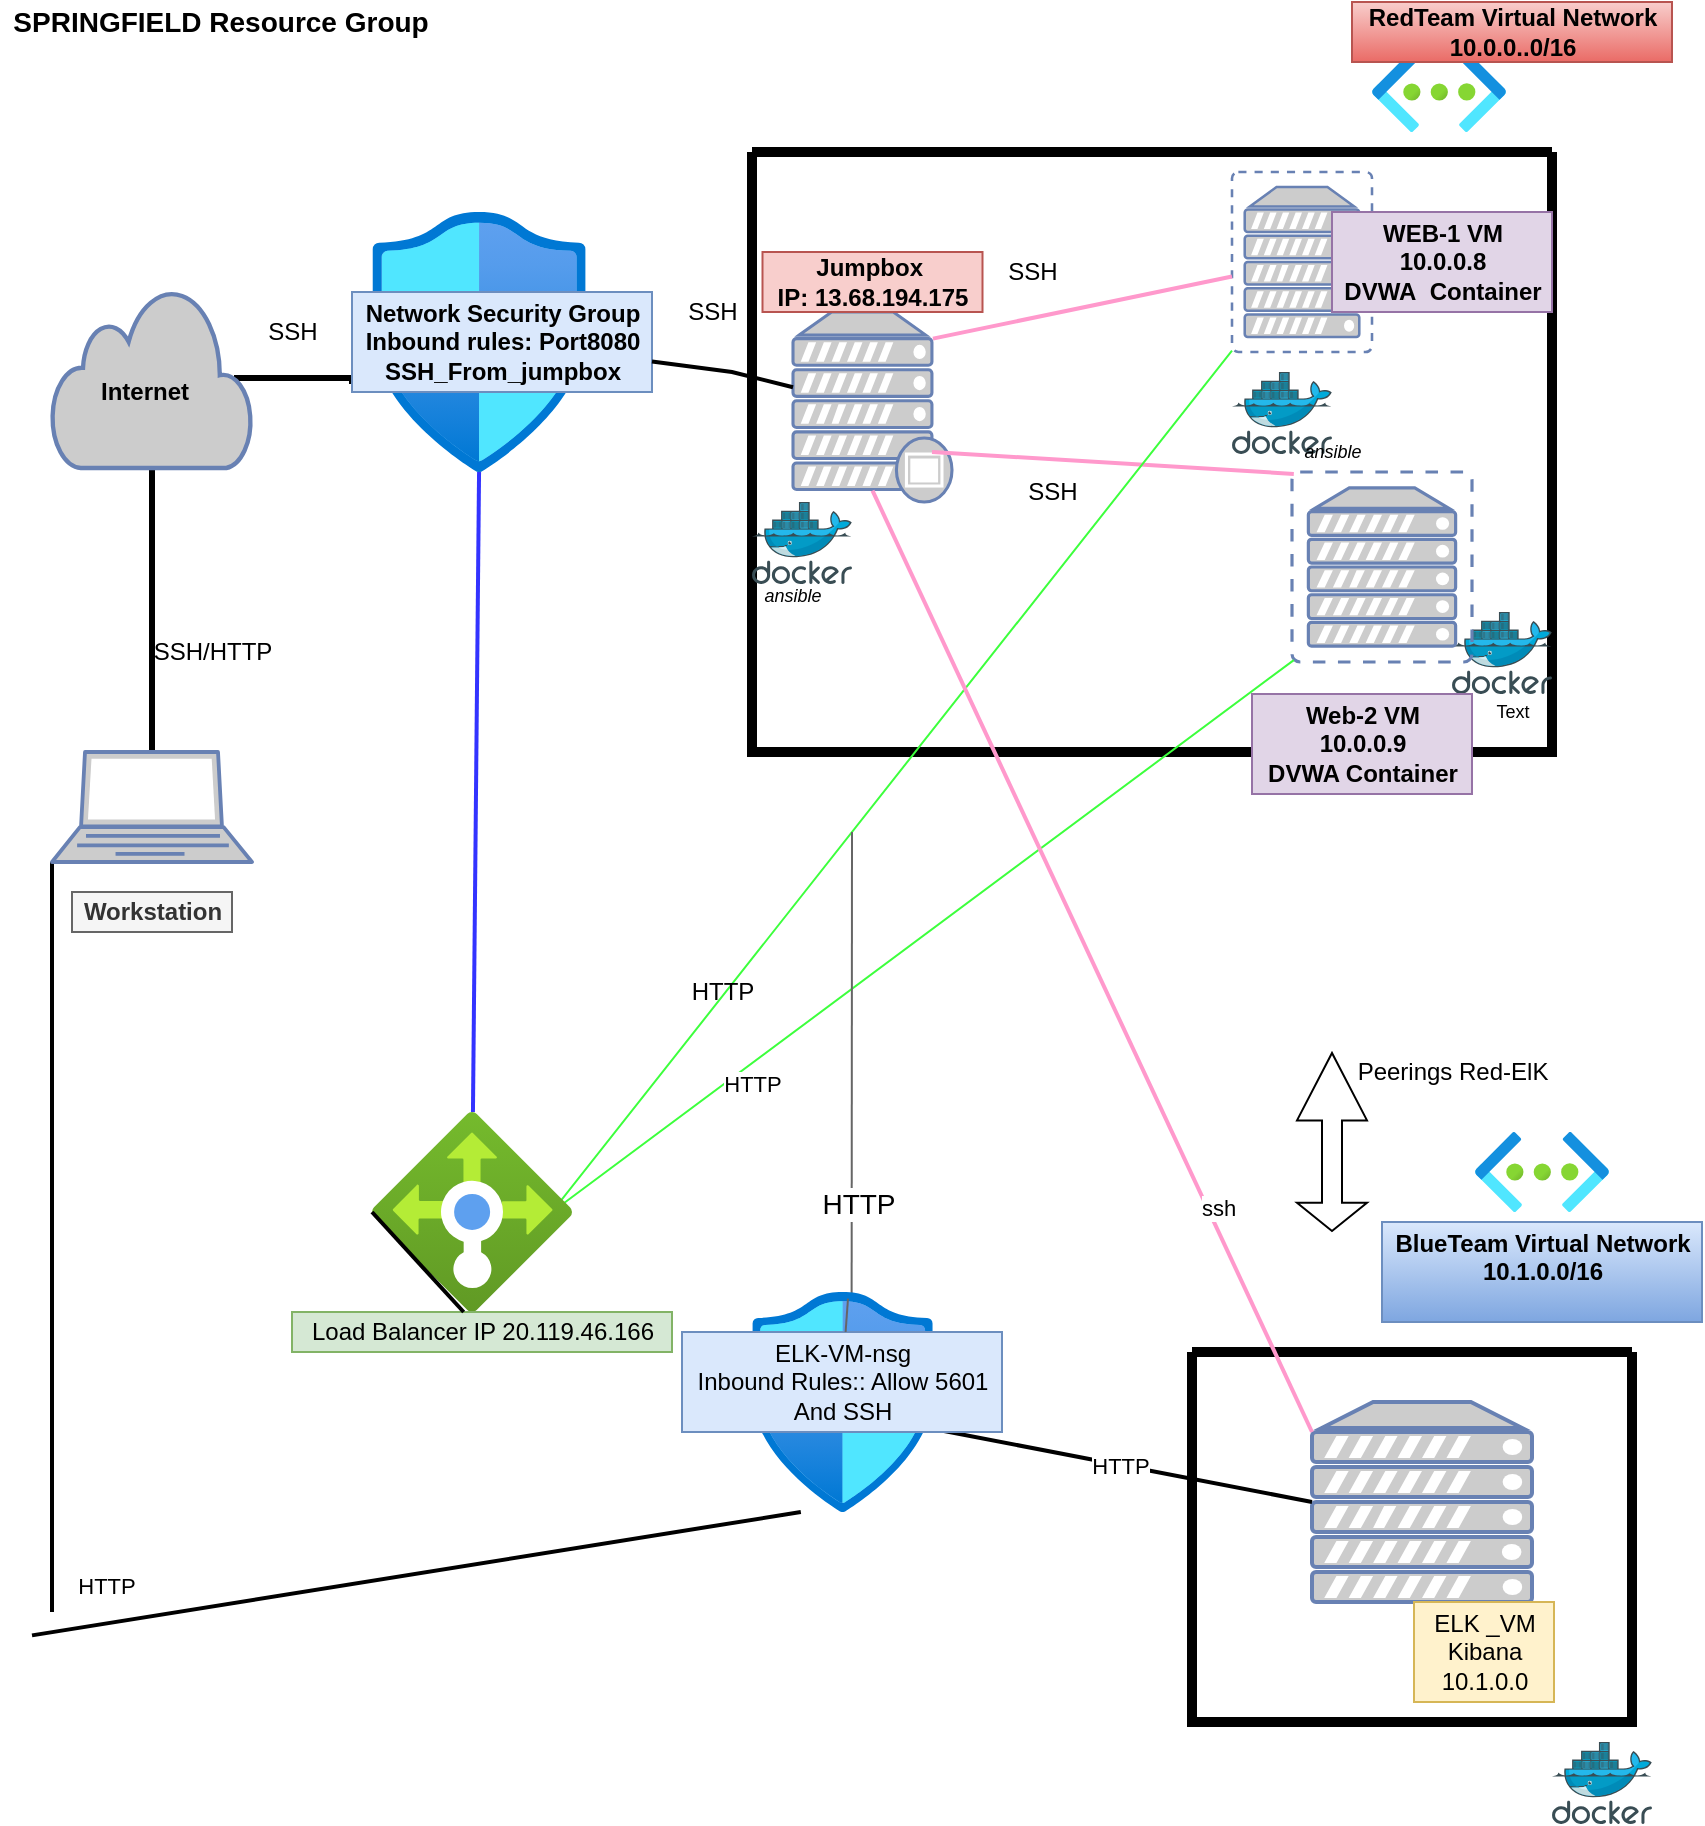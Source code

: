 <mxfile version="16.5.6" type="google"><diagram id="ORjWjARrEc8K6U_0tPT0" name="Page-1"><mxGraphModel dx="838" dy="1581" grid="1" gridSize="10" guides="1" tooltips="1" connect="1" arrows="0" fold="1" page="1" pageScale="1" pageWidth="850" pageHeight="1100" math="0" shadow="0"><root><mxCell id="0"/><mxCell id="1" parent="0"/><mxCell id="NLvUve31b8BuWX_2aCeJ-18" value="" style="swimlane;startSize=0;strokeWidth=5;" vertex="1" parent="1"><mxGeometry x="380" y="-1010" width="400" height="300" as="geometry"/></mxCell><mxCell id="NLvUve31b8BuWX_2aCeJ-25" value="" style="sketch=0;aspect=fixed;html=1;points=[];align=center;image;fontSize=12;image=img/lib/mscae/Docker.svg;strokeWidth=5;" vertex="1" parent="NLvUve31b8BuWX_2aCeJ-18"><mxGeometry x="350" y="230" width="50" height="41" as="geometry"/></mxCell><mxCell id="NLvUve31b8BuWX_2aCeJ-24" value="" style="sketch=0;aspect=fixed;html=1;points=[];align=center;image;fontSize=12;image=img/lib/mscae/Docker.svg;strokeWidth=5;" vertex="1" parent="NLvUve31b8BuWX_2aCeJ-18"><mxGeometry y="175" width="50" height="41" as="geometry"/></mxCell><mxCell id="NLvUve31b8BuWX_2aCeJ-2" value="" style="fontColor=#0066CC;verticalAlign=top;verticalLabelPosition=bottom;labelPosition=center;align=center;html=1;outlineConnect=0;fillColor=#CCCCCC;strokeColor=#6881B3;gradientColor=none;gradientDirection=north;strokeWidth=2;shape=mxgraph.networks.virtual_server;" vertex="1" parent="NLvUve31b8BuWX_2aCeJ-18"><mxGeometry x="240" y="10" width="70" height="90" as="geometry"/></mxCell><mxCell id="NLvUve31b8BuWX_2aCeJ-112" style="edgeStyle=none;rounded=0;orthogonalLoop=1;jettySize=auto;html=1;exitX=0.88;exitY=0.14;exitDx=0;exitDy=0;exitPerimeter=0;startArrow=none;startFill=0;endArrow=none;endFill=0;strokeWidth=2;strokeColor=#FF99CC;" edge="1" parent="NLvUve31b8BuWX_2aCeJ-18" source="NLvUve31b8BuWX_2aCeJ-20" target="NLvUve31b8BuWX_2aCeJ-2"><mxGeometry relative="1" as="geometry"/></mxCell><mxCell id="NLvUve31b8BuWX_2aCeJ-20" value="" style="fontColor=#0066CC;verticalAlign=top;verticalLabelPosition=bottom;labelPosition=center;align=center;html=1;outlineConnect=0;fillColor=#CCCCCC;strokeColor=#6881B3;gradientColor=none;gradientDirection=north;strokeWidth=2;shape=mxgraph.networks.proxy_server;points=[[0,0.14,0,0,0],[0,0.51,0,0,0],[0,0.93,0,0,0],[0.5,0,0,0,0],[0.5,0.94,0,0,0],[0.88,0.14,0,0,0],[0.88,0.51,0,0,0],[0.96,0.95,0,0,0]];" vertex="1" parent="NLvUve31b8BuWX_2aCeJ-18"><mxGeometry x="20.5" y="80" width="79.5" height="95" as="geometry"/></mxCell><mxCell id="NLvUve31b8BuWX_2aCeJ-40" value="" style="sketch=0;aspect=fixed;html=1;points=[];align=center;image;fontSize=12;image=img/lib/mscae/Docker.svg;strokeWidth=5;" vertex="1" parent="NLvUve31b8BuWX_2aCeJ-18"><mxGeometry x="240" y="110" width="50" height="41" as="geometry"/></mxCell><mxCell id="NLvUve31b8BuWX_2aCeJ-67" style="rounded=0;orthogonalLoop=1;jettySize=auto;html=1;exitX=0.01;exitY=0.01;exitDx=0;exitDy=0;exitPerimeter=0;strokeWidth=2;endArrow=none;endFill=0;strokeColor=#FF99CC;" edge="1" parent="NLvUve31b8BuWX_2aCeJ-18" source="NLvUve31b8BuWX_2aCeJ-1"><mxGeometry relative="1" as="geometry"><mxPoint x="90" y="150" as="targetPoint"/></mxGeometry></mxCell><mxCell id="NLvUve31b8BuWX_2aCeJ-1" value="" style="fontColor=#0066CC;verticalAlign=top;verticalLabelPosition=bottom;labelPosition=center;align=center;html=1;outlineConnect=0;fillColor=#CCCCCC;strokeColor=#6881B3;gradientColor=none;gradientDirection=north;strokeWidth=2;shape=mxgraph.networks.virtual_server;" vertex="1" parent="NLvUve31b8BuWX_2aCeJ-18"><mxGeometry x="270" y="160" width="90" height="95" as="geometry"/></mxCell><mxCell id="NLvUve31b8BuWX_2aCeJ-84" value="Web-2 VM&lt;br&gt;10.0.0.9&lt;br&gt;DVWA Container" style="text;html=1;align=center;verticalAlign=middle;resizable=0;points=[];autosize=1;strokeColor=#9673a6;fillColor=#e1d5e7;fontStyle=1" vertex="1" parent="NLvUve31b8BuWX_2aCeJ-18"><mxGeometry x="250" y="271" width="110" height="50" as="geometry"/></mxCell><mxCell id="NLvUve31b8BuWX_2aCeJ-83" value="WEB-1 VM&lt;br&gt;10.0.0.8&lt;br&gt;DVWA&amp;nbsp; Container" style="text;html=1;align=center;verticalAlign=middle;resizable=0;points=[];autosize=1;strokeColor=#9673a6;fillColor=#e1d5e7;fontStyle=1" vertex="1" parent="NLvUve31b8BuWX_2aCeJ-18"><mxGeometry x="290" y="30" width="110" height="50" as="geometry"/></mxCell><mxCell id="NLvUve31b8BuWX_2aCeJ-128" value="Jumpbox&amp;nbsp;&lt;br&gt;IP:&amp;nbsp;13.68.194.175" style="text;html=1;align=center;verticalAlign=middle;resizable=0;points=[];autosize=1;strokeColor=#b85450;fillColor=#f8cecc;fontStyle=1" vertex="1" parent="NLvUve31b8BuWX_2aCeJ-18"><mxGeometry x="5.25" y="50" width="110" height="30" as="geometry"/></mxCell><mxCell id="NLvUve31b8BuWX_2aCeJ-117" style="edgeStyle=none;rounded=0;orthogonalLoop=1;jettySize=auto;html=1;startArrow=none;startFill=0;endArrow=none;endFill=0;strokeWidth=1;entryX=0.01;entryY=0.99;entryDx=0;entryDy=0;entryPerimeter=0;strokeColor=#3DFF3D;" edge="1" parent="NLvUve31b8BuWX_2aCeJ-18" source="NLvUve31b8BuWX_2aCeJ-2" target="NLvUve31b8BuWX_2aCeJ-1"><mxGeometry relative="1" as="geometry"><mxPoint x="-100" y="540" as="targetPoint"/><Array as="points"><mxPoint x="-100" y="530"/></Array></mxGeometry></mxCell><mxCell id="NLvUve31b8BuWX_2aCeJ-133" value="HTTP" style="edgeLabel;html=1;align=center;verticalAlign=middle;resizable=0;points=[];" vertex="1" connectable="0" parent="NLvUve31b8BuWX_2aCeJ-117"><mxGeometry x="0.223" y="-2" relative="1" as="geometry"><mxPoint x="43" y="-24" as="offset"/></mxGeometry></mxCell><mxCell id="NLvUve31b8BuWX_2aCeJ-110" value="HTTP" style="text;html=1;align=center;verticalAlign=middle;resizable=0;points=[];autosize=1;strokeColor=none;fillColor=none;" vertex="1" parent="NLvUve31b8BuWX_2aCeJ-18"><mxGeometry x="-40" y="410" width="50" height="20" as="geometry"/></mxCell><mxCell id="NLvUve31b8BuWX_2aCeJ-27" value="" style="aspect=fixed;html=1;points=[[0,0.5,0,0,0],[0.52,0.97,0,0,0]];align=center;image;fontSize=12;image=img/lib/azure2/networking/Load_Balancers.svg;strokeWidth=5;" vertex="1" parent="1"><mxGeometry x="190" y="-530" width="100" height="100" as="geometry"/></mxCell><mxCell id="NLvUve31b8BuWX_2aCeJ-52" style="edgeStyle=orthogonalEdgeStyle;rounded=0;orthogonalLoop=1;jettySize=auto;html=1;exitX=0.5;exitY=0;exitDx=0;exitDy=0;exitPerimeter=0;strokeWidth=3;entryX=0.5;entryY=1;entryDx=0;entryDy=0;entryPerimeter=0;" edge="1" parent="1" source="NLvUve31b8BuWX_2aCeJ-5" target="NLvUve31b8BuWX_2aCeJ-6"><mxGeometry relative="1" as="geometry"><mxPoint x="80" y="-850" as="targetPoint"/><Array as="points"><mxPoint x="80" y="-860"/></Array></mxGeometry></mxCell><mxCell id="NLvUve31b8BuWX_2aCeJ-125" style="edgeStyle=none;rounded=0;orthogonalLoop=1;jettySize=auto;html=1;exitX=0;exitY=1;exitDx=0;exitDy=0;exitPerimeter=0;startArrow=none;startFill=0;endArrow=none;endFill=0;strokeWidth=2;" edge="1" parent="1" source="NLvUve31b8BuWX_2aCeJ-5"><mxGeometry relative="1" as="geometry"><mxPoint x="30" y="-280" as="targetPoint"/></mxGeometry></mxCell><mxCell id="NLvUve31b8BuWX_2aCeJ-5" value="" style="fontColor=#0066CC;verticalAlign=top;verticalLabelPosition=bottom;labelPosition=center;align=center;html=1;outlineConnect=0;fillColor=#CCCCCC;strokeColor=#6881B3;gradientColor=none;gradientDirection=north;strokeWidth=2;shape=mxgraph.networks.laptop;" vertex="1" parent="1"><mxGeometry x="30" y="-710" width="100" height="55" as="geometry"/></mxCell><mxCell id="NLvUve31b8BuWX_2aCeJ-12" value="Workstation" style="text;html=1;resizable=0;autosize=1;align=center;verticalAlign=middle;points=[];fillColor=#f5f5f5;strokeColor=#666666;rounded=0;fontStyle=1;fontColor=#333333;" vertex="1" parent="1"><mxGeometry x="40" y="-640" width="80" height="20" as="geometry"/></mxCell><mxCell id="NLvUve31b8BuWX_2aCeJ-32" value="" style="aspect=fixed;html=1;points=[];align=center;image;fontSize=12;image=img/lib/azure2/networking/Virtual_Networks.svg;strokeWidth=5;" vertex="1" parent="1"><mxGeometry x="690" y="-1060" width="67" height="40" as="geometry"/></mxCell><mxCell id="NLvUve31b8BuWX_2aCeJ-33" value="" style="aspect=fixed;html=1;points=[];align=center;image;fontSize=12;image=img/lib/azure2/networking/Virtual_Networks.svg;strokeWidth=5;" vertex="1" parent="1"><mxGeometry x="741.5" y="-520" width="67" height="40" as="geometry"/></mxCell><mxCell id="NLvUve31b8BuWX_2aCeJ-38" value="" style="swimlane;startSize=0;strokeWidth=5;" vertex="1" parent="1"><mxGeometry x="600" y="-410" width="220" height="185" as="geometry"/></mxCell><mxCell id="NLvUve31b8BuWX_2aCeJ-41" value="" style="sketch=0;aspect=fixed;html=1;points=[];align=center;image;fontSize=12;image=img/lib/mscae/Docker.svg;strokeWidth=5;" vertex="1" parent="NLvUve31b8BuWX_2aCeJ-38"><mxGeometry x="180" y="195" width="50" height="41" as="geometry"/></mxCell><mxCell id="NLvUve31b8BuWX_2aCeJ-7" value="" style="fontColor=#0066CC;verticalAlign=top;verticalLabelPosition=bottom;labelPosition=center;align=center;html=1;outlineConnect=0;fillColor=#CCCCCC;strokeColor=#6881B3;gradientColor=none;gradientDirection=north;strokeWidth=2;shape=mxgraph.networks.server;" vertex="1" parent="NLvUve31b8BuWX_2aCeJ-38"><mxGeometry x="60" y="25" width="110" height="100" as="geometry"/></mxCell><mxCell id="NLvUve31b8BuWX_2aCeJ-69" value="ELK _VM&lt;br&gt;Kibana&lt;br&gt;10.1.0.0" style="text;html=1;align=center;verticalAlign=middle;resizable=0;points=[];autosize=1;strokeColor=#d6b656;fillColor=#fff2cc;" vertex="1" parent="NLvUve31b8BuWX_2aCeJ-38"><mxGeometry x="111" y="125" width="70" height="50" as="geometry"/></mxCell><mxCell id="NLvUve31b8BuWX_2aCeJ-48" value="" style="endArrow=none;html=1;rounded=0;strokeWidth=3;startArrow=none;" edge="1" parent="1" source="NLvUve31b8BuWX_2aCeJ-31"><mxGeometry width="50" height="50" relative="1" as="geometry"><mxPoint x="240" y="-430" as="sourcePoint"/><mxPoint x="248" y="-850" as="targetPoint"/></mxGeometry></mxCell><mxCell id="NLvUve31b8BuWX_2aCeJ-79" style="edgeStyle=orthogonalEdgeStyle;rounded=0;orthogonalLoop=1;jettySize=auto;html=1;exitX=0.91;exitY=0.5;exitDx=0;exitDy=0;exitPerimeter=0;strokeWidth=3;" edge="1" parent="1" source="NLvUve31b8BuWX_2aCeJ-6"><mxGeometry relative="1" as="geometry"><mxPoint x="230" y="-896" as="targetPoint"/></mxGeometry></mxCell><mxCell id="NLvUve31b8BuWX_2aCeJ-6" value="" style="html=1;outlineConnect=0;fillColor=#CCCCCC;strokeColor=#6881B3;gradientColor=none;gradientDirection=north;strokeWidth=2;shape=mxgraph.networks.cloud;fontColor=#ffffff;" vertex="1" parent="1"><mxGeometry x="30" y="-942" width="100" height="90" as="geometry"/></mxCell><mxCell id="NLvUve31b8BuWX_2aCeJ-51" value="&lt;span&gt;&lt;br&gt;&lt;/span&gt;" style="text;html=1;align=left;verticalAlign=middle;resizable=0;points=[];autosize=1;strokeColor=none;fillColor=none;fontStyle=1" vertex="1" parent="1"><mxGeometry x="46" y="-1050" width="20" height="20" as="geometry"/></mxCell><mxCell id="NLvUve31b8BuWX_2aCeJ-59" value="RedTeam Virtual Network&lt;br&gt;10.0.0..0/16" style="text;html=1;align=center;verticalAlign=middle;resizable=0;points=[];autosize=1;strokeColor=#b85450;fillColor=#f8cecc;fontStyle=1;gradientColor=#ea6b66;" vertex="1" parent="1"><mxGeometry x="680" y="-1085" width="160" height="30" as="geometry"/></mxCell><mxCell id="NLvUve31b8BuWX_2aCeJ-60" value="&lt;span&gt;BlueTeam Virtual Network&lt;br&gt;10.1.0.0/16&lt;br&gt;&lt;br&gt;&lt;/span&gt;" style="text;html=1;align=center;verticalAlign=middle;resizable=0;points=[];autosize=1;strokeColor=#6c8ebf;fillColor=#dae8fc;fontStyle=1;gradientColor=#7ea6e0;" vertex="1" parent="1"><mxGeometry x="695" y="-475" width="160" height="50" as="geometry"/></mxCell><mxCell id="NLvUve31b8BuWX_2aCeJ-126" style="edgeStyle=none;rounded=0;orthogonalLoop=1;jettySize=auto;html=1;exitX=0.38;exitY=0.93;exitDx=0;exitDy=0;exitPerimeter=0;startArrow=none;startFill=0;endArrow=none;endFill=0;strokeWidth=2;" edge="1" parent="1"><mxGeometry relative="1" as="geometry"><mxPoint x="20" y="-268.3" as="targetPoint"/><mxPoint x="404.417" y="-330.0" as="sourcePoint"/></mxGeometry></mxCell><mxCell id="NLvUve31b8BuWX_2aCeJ-155" value="HTTP" style="edgeLabel;html=1;align=center;verticalAlign=middle;resizable=0;points=[];" vertex="1" connectable="0" parent="NLvUve31b8BuWX_2aCeJ-126"><mxGeometry x="-0.119" y="-5" relative="1" as="geometry"><mxPoint x="-178" y="15" as="offset"/></mxGeometry></mxCell><mxCell id="NLvUve31b8BuWX_2aCeJ-160" style="edgeStyle=none;rounded=0;orthogonalLoop=1;jettySize=auto;html=1;exitX=0.53;exitY=0.03;exitDx=0;exitDy=0;exitPerimeter=0;fontSize=14;startArrow=none;startFill=0;endArrow=none;endFill=0;strokeColor=#666666;strokeWidth=1;fillColor=#f5f5f5;gradientColor=#b3b3b3;" edge="1" parent="1" source="NLvUve31b8BuWX_2aCeJ-81"><mxGeometry relative="1" as="geometry"><mxPoint x="430" y="-670" as="targetPoint"/></mxGeometry></mxCell><mxCell id="NLvUve31b8BuWX_2aCeJ-163" value="HTTP" style="edgeLabel;html=1;align=center;verticalAlign=middle;resizable=0;points=[];fontSize=14;" vertex="1" connectable="0" parent="NLvUve31b8BuWX_2aCeJ-160"><mxGeometry x="-0.479" y="-3" relative="1" as="geometry"><mxPoint as="offset"/></mxGeometry></mxCell><mxCell id="NLvUve31b8BuWX_2aCeJ-30" value="" style="aspect=fixed;html=1;points=[[0.53,0.03,0,0,0]];align=center;image;fontSize=12;image=img/lib/azure2/networking/Network_Security_Groups.svg;strokeWidth=5;" vertex="1" parent="1"><mxGeometry x="380" y="-440" width="90.57" height="110" as="geometry"/></mxCell><mxCell id="NLvUve31b8BuWX_2aCeJ-11" value="&lt;span&gt;Internet&lt;/span&gt;" style="text;html=1;align=center;verticalAlign=middle;resizable=0;points=[];autosize=1;strokeColor=none;fillColor=none;fontStyle=1" vertex="1" parent="1"><mxGeometry x="46" y="-900" width="60" height="20" as="geometry"/></mxCell><mxCell id="NLvUve31b8BuWX_2aCeJ-121" style="edgeStyle=none;rounded=0;orthogonalLoop=1;jettySize=auto;html=1;exitX=0.5;exitY=1;exitDx=0;exitDy=0;exitPerimeter=0;startArrow=none;startFill=0;endArrow=none;endFill=0;strokeWidth=2;strokeColor=#3333FF;" edge="1" parent="1" source="NLvUve31b8BuWX_2aCeJ-31" target="NLvUve31b8BuWX_2aCeJ-27"><mxGeometry relative="1" as="geometry"/></mxCell><mxCell id="NLvUve31b8BuWX_2aCeJ-31" value="" style="aspect=fixed;html=1;points=[[0.5,1,0,0,0]];align=center;image;fontSize=12;image=img/lib/azure2/networking/Network_Security_Groups.svg;strokeWidth=5;" vertex="1" parent="1"><mxGeometry x="190" y="-980" width="107.06" height="130" as="geometry"/></mxCell><mxCell id="NLvUve31b8BuWX_2aCeJ-56" value="&lt;b&gt;Network Security Group&lt;br&gt;Inbound rules: Port8080 &lt;br&gt;SSH_From_jumpbox&lt;/b&gt;" style="text;html=1;align=center;verticalAlign=middle;resizable=0;points=[];autosize=1;strokeColor=#6c8ebf;fillColor=#dae8fc;rounded=0;glass=0;" vertex="1" parent="1"><mxGeometry x="180" y="-940" width="150" height="50" as="geometry"/></mxCell><mxCell id="NLvUve31b8BuWX_2aCeJ-97" value="SSH/HTTP" style="text;html=1;align=center;verticalAlign=middle;resizable=0;points=[];autosize=1;strokeColor=none;fillColor=none;" vertex="1" parent="1"><mxGeometry x="70" y="-770" width="80" height="20" as="geometry"/></mxCell><mxCell id="NLvUve31b8BuWX_2aCeJ-98" value="SSH" style="text;html=1;align=center;verticalAlign=middle;resizable=0;points=[];autosize=1;strokeColor=none;fillColor=none;" vertex="1" parent="1"><mxGeometry x="130" y="-930" width="40" height="20" as="geometry"/></mxCell><mxCell id="NLvUve31b8BuWX_2aCeJ-103" value="SSH" style="text;html=1;align=center;verticalAlign=middle;resizable=0;points=[];autosize=1;strokeColor=none;fillColor=none;" vertex="1" parent="1"><mxGeometry x="500" y="-960" width="40" height="20" as="geometry"/></mxCell><mxCell id="NLvUve31b8BuWX_2aCeJ-104" value="SSH" style="text;html=1;align=center;verticalAlign=middle;resizable=0;points=[];autosize=1;strokeColor=none;fillColor=none;" vertex="1" parent="1"><mxGeometry x="510" y="-850" width="40" height="20" as="geometry"/></mxCell><mxCell id="NLvUve31b8BuWX_2aCeJ-115" style="edgeStyle=none;rounded=0;orthogonalLoop=1;jettySize=auto;html=1;startArrow=none;startFill=0;endArrow=none;endFill=0;strokeWidth=2;" edge="1" parent="1" source="NLvUve31b8BuWX_2aCeJ-20" target="NLvUve31b8BuWX_2aCeJ-56"><mxGeometry relative="1" as="geometry"><Array as="points"><mxPoint x="370" y="-900"/></Array></mxGeometry></mxCell><mxCell id="NLvUve31b8BuWX_2aCeJ-116" value="HTTP" style="edgeStyle=none;rounded=0;orthogonalLoop=1;jettySize=auto;html=1;exitX=0;exitY=0.5;exitDx=0;exitDy=0;exitPerimeter=0;entryX=0.981;entryY=0.619;entryDx=0;entryDy=0;entryPerimeter=0;startArrow=none;startFill=0;endArrow=none;endFill=0;strokeWidth=2;" edge="1" parent="1" source="NLvUve31b8BuWX_2aCeJ-7" target="NLvUve31b8BuWX_2aCeJ-30"><mxGeometry relative="1" as="geometry"/></mxCell><mxCell id="NLvUve31b8BuWX_2aCeJ-88" value="Load Balancer IP 20.119.46.166" style="text;html=1;align=center;verticalAlign=middle;resizable=0;points=[];autosize=1;strokeColor=#82b366;fillColor=#d5e8d4;" vertex="1" parent="1"><mxGeometry x="150" y="-430" width="190" height="20" as="geometry"/></mxCell><mxCell id="NLvUve31b8BuWX_2aCeJ-124" value="" style="edgeStyle=none;rounded=0;orthogonalLoop=1;jettySize=auto;html=1;exitX=0;exitY=0.5;exitDx=0;exitDy=0;exitPerimeter=0;startArrow=none;startFill=0;endArrow=none;endFill=0;strokeWidth=2;" edge="1" parent="1" source="NLvUve31b8BuWX_2aCeJ-27" target="NLvUve31b8BuWX_2aCeJ-88"><mxGeometry relative="1" as="geometry"><mxPoint x="80" y="-480" as="targetPoint"/><mxPoint x="190" y="-480" as="sourcePoint"/></mxGeometry></mxCell><mxCell id="NLvUve31b8BuWX_2aCeJ-127" value="SSH" style="text;html=1;align=center;verticalAlign=middle;resizable=0;points=[];autosize=1;strokeColor=none;fillColor=none;" vertex="1" parent="1"><mxGeometry x="340" y="-940" width="40" height="20" as="geometry"/></mxCell><mxCell id="NLvUve31b8BuWX_2aCeJ-129" style="edgeStyle=none;rounded=0;orthogonalLoop=1;jettySize=auto;html=1;exitX=0.5;exitY=0.94;exitDx=0;exitDy=0;exitPerimeter=0;entryX=0;entryY=0.15;entryDx=0;entryDy=0;entryPerimeter=0;startArrow=none;startFill=0;endArrow=none;endFill=0;strokeWidth=2;strokeColor=#FF99CC;" edge="1" parent="1" source="NLvUve31b8BuWX_2aCeJ-20" target="NLvUve31b8BuWX_2aCeJ-7"><mxGeometry relative="1" as="geometry"/></mxCell><mxCell id="NLvUve31b8BuWX_2aCeJ-154" value="ssh" style="edgeLabel;html=1;align=center;verticalAlign=middle;resizable=0;points=[];" vertex="1" connectable="0" parent="NLvUve31b8BuWX_2aCeJ-129"><mxGeometry x="0.532" y="5" relative="1" as="geometry"><mxPoint as="offset"/></mxGeometry></mxCell><mxCell id="NLvUve31b8BuWX_2aCeJ-138" value="" style="shape=flexArrow;endArrow=classic;startArrow=classic;html=1;rounded=0;strokeWidth=1;startWidth=24;startSize=4.36;endWidth=24;endSize=10.9;" edge="1" parent="1"><mxGeometry width="100" height="100" relative="1" as="geometry"><mxPoint x="670" y="-470" as="sourcePoint"/><mxPoint x="670" y="-560" as="targetPoint"/></mxGeometry></mxCell><mxCell id="NLvUve31b8BuWX_2aCeJ-139" value="Peerings Red-ElK" style="text;html=1;align=center;verticalAlign=middle;resizable=0;points=[];autosize=1;strokeColor=none;fillColor=none;" vertex="1" parent="1"><mxGeometry x="675" y="-560" width="110" height="20" as="geometry"/></mxCell><mxCell id="NLvUve31b8BuWX_2aCeJ-158" value="&lt;b&gt;&lt;font style=&quot;font-size: 14px&quot;&gt;SPRINGFIELD Resource Group&lt;/font&gt;&lt;/b&gt;" style="text;html=1;align=center;verticalAlign=middle;resizable=0;points=[];autosize=1;strokeColor=none;fillColor=none;" vertex="1" parent="1"><mxGeometry x="4" y="-1085" width="220" height="20" as="geometry"/></mxCell><mxCell id="NLvUve31b8BuWX_2aCeJ-81" value="ELK-VM-nsg&lt;br&gt;Inbound Rules:: Allow 5601&lt;br&gt;And SSH" style="text;html=1;align=center;verticalAlign=middle;resizable=0;points=[];autosize=1;strokeColor=#6c8ebf;fillColor=#dae8fc;" vertex="1" parent="1"><mxGeometry x="345" y="-420" width="160" height="50" as="geometry"/></mxCell><mxCell id="NLvUve31b8BuWX_2aCeJ-161" value="" style="edgeStyle=none;rounded=0;orthogonalLoop=1;jettySize=auto;html=1;exitX=0.53;exitY=0.03;exitDx=0;exitDy=0;exitPerimeter=0;fontSize=14;startArrow=none;startFill=0;endArrow=none;endFill=0;strokeColor=#666666;strokeWidth=1;fillColor=#f5f5f5;gradientColor=#b3b3b3;" edge="1" parent="1" source="NLvUve31b8BuWX_2aCeJ-30" target="NLvUve31b8BuWX_2aCeJ-81"><mxGeometry relative="1" as="geometry"><mxPoint x="410" y="-660" as="targetPoint"/><mxPoint x="413.882" y="-376.7" as="sourcePoint"/></mxGeometry></mxCell><mxCell id="NLvUve31b8BuWX_2aCeJ-164" value="&lt;i&gt;&lt;font style=&quot;font-size: 9px&quot;&gt;ansible&lt;/font&gt;&lt;/i&gt;" style="text;html=1;align=center;verticalAlign=middle;resizable=0;points=[];autosize=1;strokeColor=none;fillColor=none;fontSize=14;" vertex="1" parent="1"><mxGeometry x="380" y="-800" width="40" height="20" as="geometry"/></mxCell><mxCell id="NLvUve31b8BuWX_2aCeJ-165" value="&lt;i&gt;ansible&lt;/i&gt;" style="text;html=1;align=center;verticalAlign=middle;resizable=0;points=[];autosize=1;strokeColor=none;fillColor=none;fontSize=9;" vertex="1" parent="1"><mxGeometry x="650" y="-870" width="40" height="20" as="geometry"/></mxCell><mxCell id="NLvUve31b8BuWX_2aCeJ-166" value="Text" style="text;html=1;align=center;verticalAlign=middle;resizable=0;points=[];autosize=1;strokeColor=none;fillColor=none;fontSize=9;" vertex="1" parent="1"><mxGeometry x="740" y="-740" width="40" height="20" as="geometry"/></mxCell></root></mxGraphModel></diagram></mxfile>
